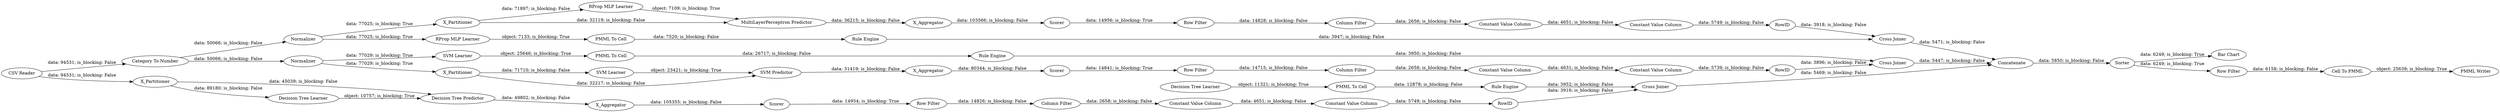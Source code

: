digraph {
	"-8868137589788276655_39" [label=Normalizer]
	"8770984095429013486_2" [label=X_Partitioner]
	"-952910960733598650_35" [label="RProp MLP Learner"]
	"5676389979417886482_59" [label="Bar Chart"]
	"3876849966531031832_290" [label="Constant Value Column"]
	"3782166592363496730_290" [label="Constant Value Column"]
	"-2726049076046756759_33" [label="Decision Tree Learner"]
	"8770984095429013486_40" [label=Normalizer]
	"-4754235245995999768_293" [label=RowID]
	"-8868137589788276655_38" [label="Cross Joiner"]
	"-952910960733598650_22" [label="PMML To Cell"]
	"5676389979417886482_54" [label="Cell To PMML"]
	"8770984095429013486_32" [label="SVM Predictor"]
	"-2726049076046756759_34" [label="Rule Engine"]
	"-5765940102716719228_31" [label="Decision Tree Learner"]
	"3876849966531031832_292" [label="Constant Value Column"]
	"3782166592363496730_292" [label="Constant Value Column"]
	"-4754235245995999768_9" [label="Row Filter"]
	"8770984095429013486_41" [label=Scorer]
	"3876849966531031832_294" [label="Column Filter"]
	"8770984095429013486_31" [label="SVM Learner"]
	"5676389979417886482_60" [label=Concatenate]
	"-8868137589788276655_32" [label="MultiLayerPerceptron Predictor"]
	"-952910960733598650_34" [label="Rule Engine"]
	"-8868137589788276655_7" [label=X_Aggregator]
	"3876849966531031832_293" [label=RowID]
	"-4754235245995999768_290" [label="Constant Value Column"]
	"-5765940102716719228_32" [label="Decision Tree Predictor"]
	"-4754235245995999768_294" [label="Column Filter"]
	"-5765940102716719228_39" [label=Scorer]
	"-8868137589788276655_31" [label="RProp MLP Learner"]
	"3782166592363496730_9" [label="Row Filter"]
	"3782166592363496730_293" [label=RowID]
	"3052849888643052677_33" [label="SVM Learner"]
	"3876849966531031832_9" [label="Row Filter"]
	"-5765940102716719228_38" [label="Cross Joiner"]
	"3052849888643052677_35" [label="Rule Engine"]
	"-2726049076046756759_28" [label="PMML To Cell"]
	"8770984095429013486_39" [label="Cross Joiner"]
	"5676389979417886482_58" [label="Category To Number"]
	"5676389979417886482_61" [label="PMML Writer"]
	"-8868137589788276655_2" [label=X_Partitioner]
	"3782166592363496730_294" [label="Column Filter"]
	"3052849888643052677_34" [label="PMML To Cell"]
	"5676389979417886482_53" [label="Row Filter"]
	"8770984095429013486_7" [label=X_Aggregator]
	"-4754235245995999768_292" [label="Constant Value Column"]
	"5676389979417886482_52" [label=Sorter]
	"-8868137589788276655_40" [label=Scorer]
	"-5765940102716719228_7" [label=X_Aggregator]
	"5676389979417886482_62" [label="CSV Reader"]
	"-5765940102716719228_2" [label=X_Partitioner]
	"-5765940102716719228_7" -> "-5765940102716719228_39" [label="data: 105355; is_blocking: False"]
	"5676389979417886482_52" -> "5676389979417886482_53" [label="data: 6249; is_blocking: True"]
	"5676389979417886482_52" -> "5676389979417886482_59" [label="data: 6249; is_blocking: True"]
	"-952910960733598650_34" -> "-8868137589788276655_38" [label="data: 3947; is_blocking: False"]
	"-8868137589788276655_39" -> "-952910960733598650_35" [label="data: 77025; is_blocking: True"]
	"-8868137589788276655_39" -> "-8868137589788276655_2" [label="data: 77025; is_blocking: True"]
	"8770984095429013486_41" -> "-4754235245995999768_9" [label="data: 14841; is_blocking: True"]
	"-952910960733598650_22" -> "-952910960733598650_34" [label="data: 7520; is_blocking: False"]
	"-4754235245995999768_9" -> "-4754235245995999768_294" [label="data: 14715; is_blocking: False"]
	"3052849888643052677_34" -> "3052849888643052677_35" [label="data: 26717; is_blocking: False"]
	"5676389979417886482_62" -> "-5765940102716719228_2" [label="data: 94531; is_blocking: False"]
	"-2726049076046756759_34" -> "-5765940102716719228_38" [label="data: 3952; is_blocking: False"]
	"-952910960733598650_35" -> "-952910960733598650_22" [label="object: 7133; is_blocking: True"]
	"5676389979417886482_62" -> "5676389979417886482_58" [label="data: 94531; is_blocking: False"]
	"5676389979417886482_53" -> "5676389979417886482_54" [label="data: 6158; is_blocking: False"]
	"-2726049076046756759_33" -> "-2726049076046756759_28" [label="object: 11321; is_blocking: True"]
	"-4754235245995999768_294" -> "-4754235245995999768_290" [label="data: 2658; is_blocking: False"]
	"-5765940102716719228_2" -> "-5765940102716719228_31" [label="data: 89180; is_blocking: False"]
	"8770984095429013486_39" -> "5676389979417886482_60" [label="data: 5447; is_blocking: False"]
	"8770984095429013486_31" -> "8770984095429013486_32" [label="object: 23421; is_blocking: True"]
	"5676389979417886482_58" -> "8770984095429013486_40" [label="data: 50066; is_blocking: False"]
	"-4754235245995999768_292" -> "-4754235245995999768_293" [label="data: 5739; is_blocking: False"]
	"3782166592363496730_294" -> "3782166592363496730_290" [label="data: 2658; is_blocking: False"]
	"-5765940102716719228_2" -> "-5765940102716719228_32" [label="data: 45039; is_blocking: False"]
	"5676389979417886482_58" -> "-8868137589788276655_39" [label="data: 50066; is_blocking: False"]
	"-5765940102716719228_38" -> "5676389979417886482_60" [label="data: 5469; is_blocking: False"]
	"-8868137589788276655_2" -> "-8868137589788276655_32" [label="data: 32119; is_blocking: False"]
	"3782166592363496730_293" -> "-5765940102716719228_38" [label="data: 3916; is_blocking: False"]
	"3782166592363496730_292" -> "3782166592363496730_293" [label="data: 5749; is_blocking: False"]
	"3876849966531031832_294" -> "3876849966531031832_290" [label="data: 2656; is_blocking: False"]
	"3052849888643052677_33" -> "3052849888643052677_34" [label="object: 25646; is_blocking: True"]
	"3876849966531031832_292" -> "3876849966531031832_293" [label="data: 5749; is_blocking: False"]
	"-8868137589788276655_38" -> "5676389979417886482_60" [label="data: 5471; is_blocking: False"]
	"5676389979417886482_54" -> "5676389979417886482_61" [label="object: 25639; is_blocking: True"]
	"3876849966531031832_290" -> "3876849966531031832_292" [label="data: 4651; is_blocking: False"]
	"-4754235245995999768_293" -> "8770984095429013486_39" [label="data: 3896; is_blocking: False"]
	"-8868137589788276655_32" -> "-8868137589788276655_7" [label="data: 36215; is_blocking: False"]
	"-5765940102716719228_32" -> "-5765940102716719228_7" [label="data: 49802; is_blocking: False"]
	"-4754235245995999768_290" -> "-4754235245995999768_292" [label="data: 4631; is_blocking: False"]
	"8770984095429013486_2" -> "8770984095429013486_32" [label="data: 32217; is_blocking: False"]
	"8770984095429013486_2" -> "8770984095429013486_31" [label="data: 71710; is_blocking: False"]
	"3052849888643052677_35" -> "8770984095429013486_39" [label="data: 3950; is_blocking: False"]
	"-8868137589788276655_31" -> "-8868137589788276655_32" [label="object: 7109; is_blocking: True"]
	"8770984095429013486_7" -> "8770984095429013486_41" [label="data: 80344; is_blocking: False"]
	"-2726049076046756759_28" -> "-2726049076046756759_34" [label="data: 12878; is_blocking: False"]
	"3876849966531031832_9" -> "3876849966531031832_294" [label="data: 14828; is_blocking: False"]
	"-8868137589788276655_7" -> "-8868137589788276655_40" [label="data: 103566; is_blocking: False"]
	"8770984095429013486_40" -> "3052849888643052677_33" [label="data: 77029; is_blocking: True"]
	"5676389979417886482_60" -> "5676389979417886482_52" [label="data: 5850; is_blocking: False"]
	"3876849966531031832_293" -> "-8868137589788276655_38" [label="data: 3918; is_blocking: False"]
	"-5765940102716719228_39" -> "3782166592363496730_9" [label="data: 14954; is_blocking: True"]
	"-5765940102716719228_31" -> "-5765940102716719228_32" [label="object: 10757; is_blocking: True"]
	"-8868137589788276655_2" -> "-8868137589788276655_31" [label="data: 71897; is_blocking: False"]
	"-8868137589788276655_40" -> "3876849966531031832_9" [label="data: 14956; is_blocking: True"]
	"8770984095429013486_32" -> "8770984095429013486_7" [label="data: 31419; is_blocking: False"]
	"3782166592363496730_290" -> "3782166592363496730_292" [label="data: 4651; is_blocking: False"]
	"3782166592363496730_9" -> "3782166592363496730_294" [label="data: 14826; is_blocking: False"]
	"8770984095429013486_40" -> "8770984095429013486_2" [label="data: 77029; is_blocking: True"]
	rankdir=LR
}
